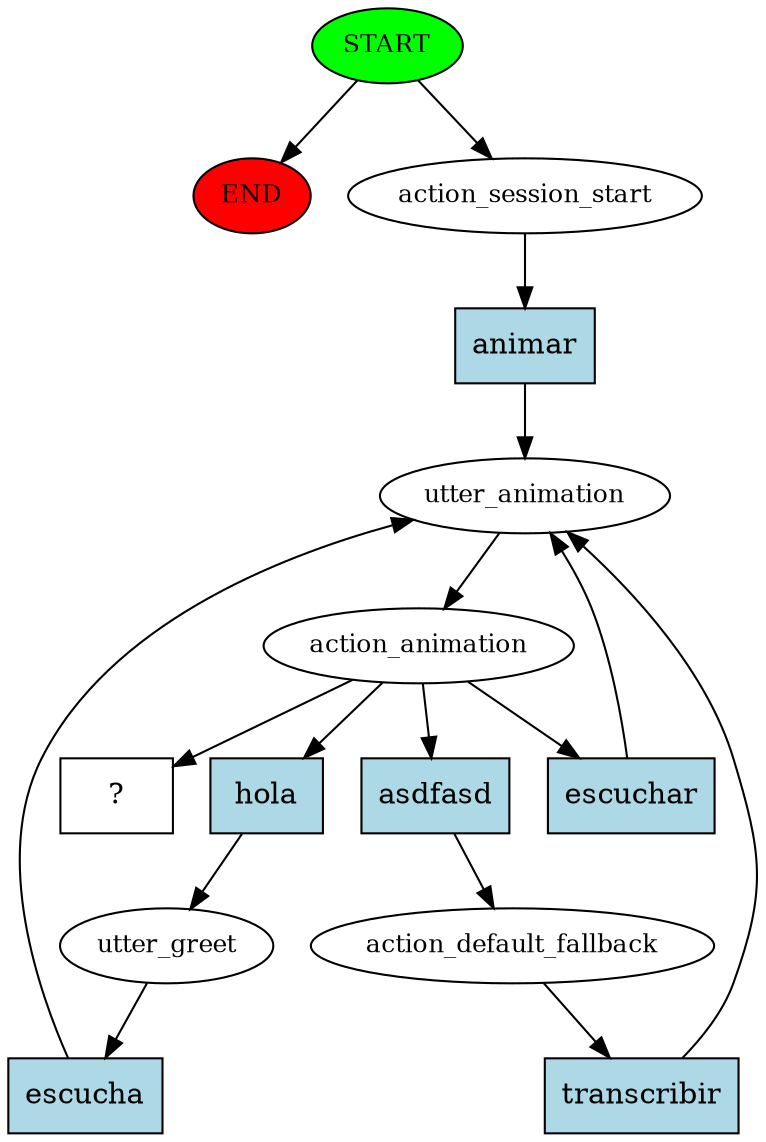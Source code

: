digraph  {
0 [class="start active", fillcolor=green, fontsize=12, label=START, style=filled];
"-1" [class=end, fillcolor=red, fontsize=12, label=END, style=filled];
1 [class=active, fontsize=12, label=action_session_start];
2 [class=active, fontsize=12, label=utter_animation];
3 [class=active, fontsize=12, label=action_animation];
4 [class=active, fontsize=12, label=utter_greet];
9 [class=active, fontsize=12, label=action_default_fallback];
16 [class="intent dashed active", label="  ?  ", shape=rect];
17 [class="intent active", fillcolor=lightblue, label=animar, shape=rect, style=filled];
18 [class="intent active", fillcolor=lightblue, label=hola, shape=rect, style=filled];
19 [class="intent active", fillcolor=lightblue, label=escuchar, shape=rect, style=filled];
20 [class="intent active", fillcolor=lightblue, label=asdfasd, shape=rect, style=filled];
21 [class="intent active", fillcolor=lightblue, label=escucha, shape=rect, style=filled];
22 [class="intent active", fillcolor=lightblue, label=transcribir, shape=rect, style=filled];
0 -> "-1"  [class="", key=NONE, label=""];
0 -> 1  [class=active, key=NONE, label=""];
1 -> 17  [class=active, key=0];
2 -> 3  [class=active, key=NONE, label=""];
3 -> 16  [class=active, key=NONE, label=""];
3 -> 18  [class=active, key=0];
3 -> 19  [class=active, key=0];
3 -> 20  [class=active, key=0];
4 -> 21  [class=active, key=0];
9 -> 22  [class=active, key=0];
17 -> 2  [class=active, key=0];
18 -> 4  [class=active, key=0];
19 -> 2  [class=active, key=0];
20 -> 9  [class=active, key=0];
21 -> 2  [class=active, key=0];
22 -> 2  [class=active, key=0];
}
